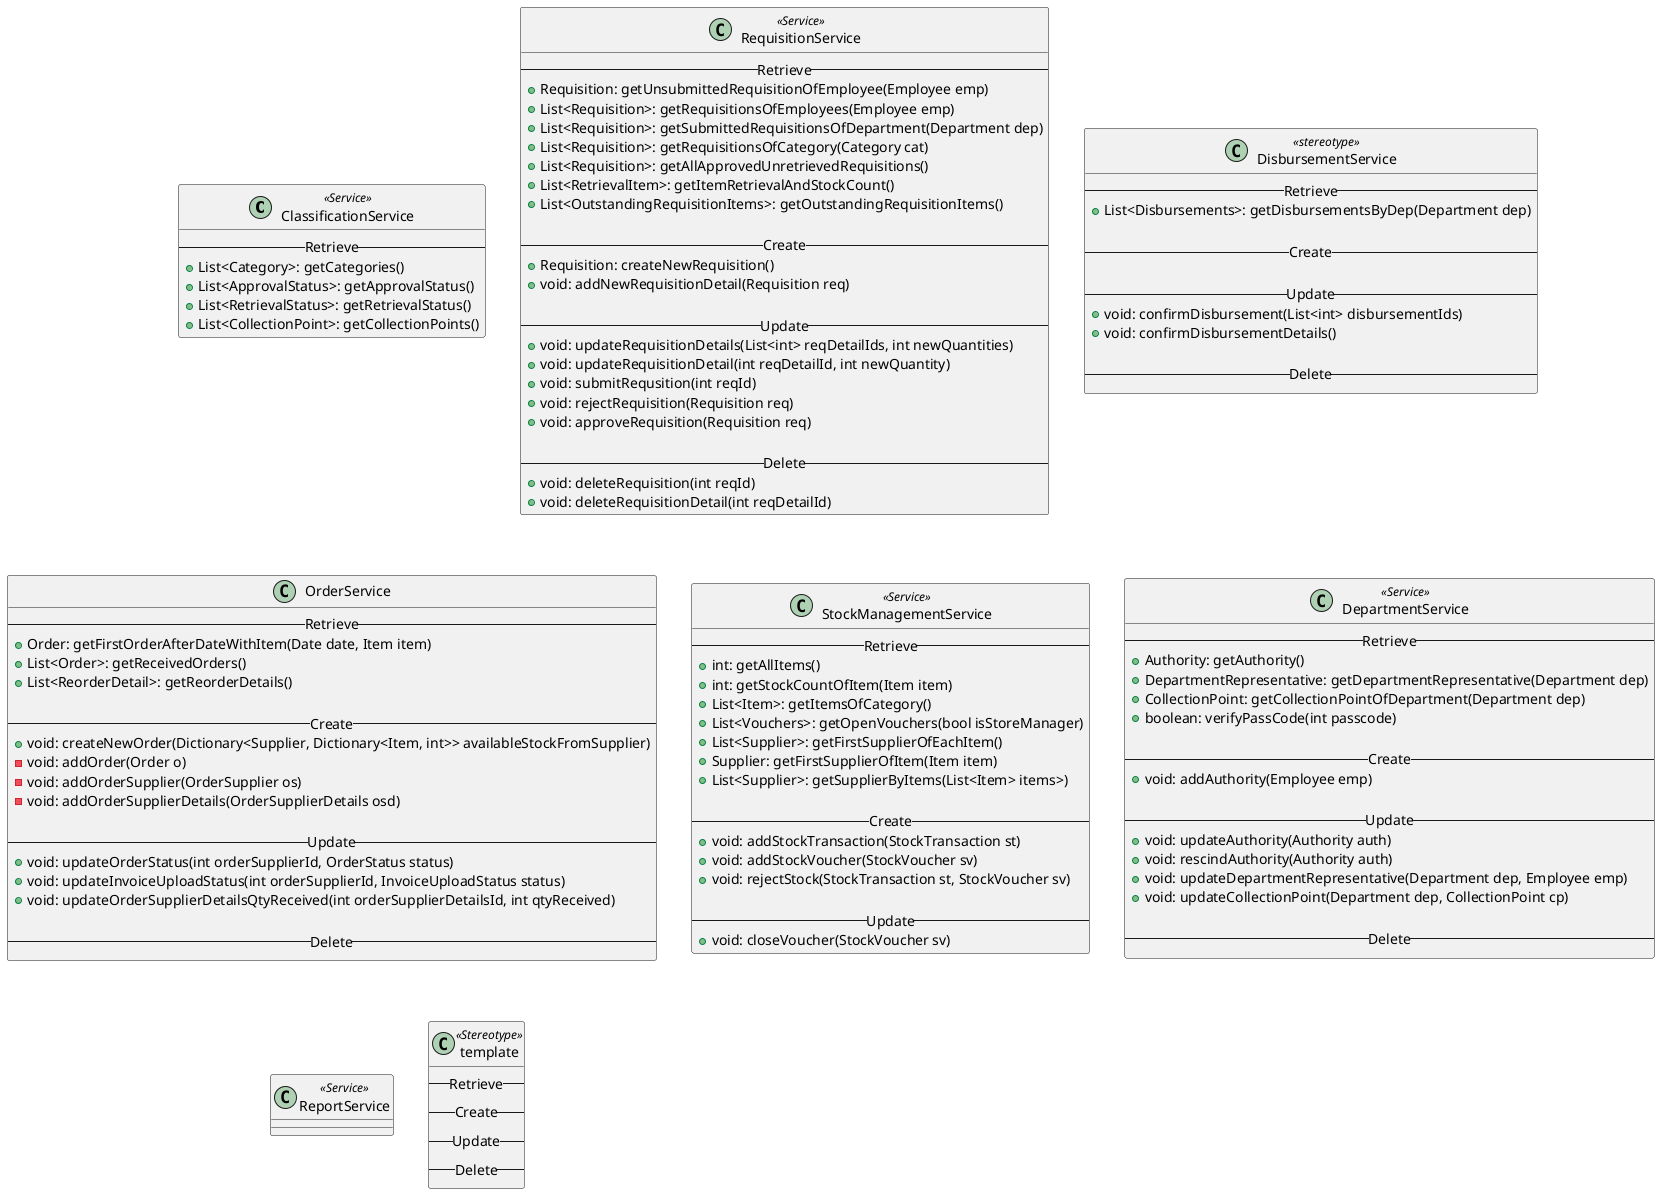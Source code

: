 [X] 2.2.1 Make new request
[X] 2.2.2 View Past Requsition Forms
[X] 2.2.4 Approve Requisition Forms
[X] 2.2.6 Delegate Authority
[X] 2.2.7 Appoint Department Department Representative
[X] 2.2.8 Change Collection Point

@startuml
class ClassificationService <<Service>> {
    --Retrieve--
    +List<Category>: getCategories()
    +List<ApprovalStatus>: getApprovalStatus()
    +List<RetrievalStatus>: getRetrievalStatus()
    +List<CollectionPoint>: getCollectionPoints()
}

class RequisitionService <<Service>> {
    --Retrieve--
    ' RequisitionDetails can be retrieved from Requisition object
    ' If no unsubmitted requsition, create new Requisition object for employee
    +Requisition: getUnsubmittedRequisitionOfEmployee(Employee emp)  
    +List<Requisition>: getRequisitionsOfEmployees(Employee emp)
    +List<Requisition>: getSubmittedRequisitionsOfDepartment(Department dep)
    +List<Requisition>: getRequisitionsOfCategory(Category cat)
    +List<Requisition>: getAllApprovedUnretrievedRequisitions()
    ' Gets data from RetrievalItems View
    +List<RetrievalItem>: getItemRetrievalAndStockCount()
    +List<OutstandingRequisitionItems>: getOutstandingRequisitionItems()

    --Create--
    +Requisition: createNewRequisition()
    +void: addNewRequisitionDetail(Requisition req)

    --Update--
    ' Loops through list and calls updateRequsitionDetail
    +void: updateRequisitionDetails(List<int> reqDetailIds, int newQuantities)
    +void: updateRequisitionDetail(int reqDetailId, int newQuantity)
    +void: submitRequsition(int reqId)
    +void: rejectRequisition(Requisition req)
    +void: approveRequisition(Requisition req)

    --Delete--
    +void: deleteRequisition(int reqId)
    +void: deleteRequisitionDetail(int reqDetailId)
}

class DisbursementService <<stereotype>> {
    --Retrieve--
    +List<Disbursements>: getDisbursementsByDep(Department dep)

    --Create--

    --Update--
    +void: confirmDisbursement(List<int> disbursementIds)
    ' calls StockManagementService.addStockVoucher if disbursed count and collected count is different
    +void: confirmDisbursementDetails()

    --Delete--
}

class OrderService {
    --Retrieve--
    ' Loops through and calls the second method
    +Order: getFirstOrderAfterDateWithItem(Date date, Item item)
    +List<Order>: getReceivedOrders()
    +List<ReorderDetail>: getReorderDetails()

    --Create--
    ' createNewOrder will call addOrder, addOrderSupplier and addOrderSupplierDetails
    +void: createNewOrder(Dictionary<Supplier, Dictionary<Item, int>> availableStockFromSupplier)
    -void: addOrder(Order o)
    -void: addOrderSupplier(OrderSupplier os)
    -void: addOrderSupplierDetails(OrderSupplierDetails osd)

    --Update--
    +void: updateOrderStatus(int orderSupplierId, OrderStatus status)
    +void: updateInvoiceUploadStatus(int orderSupplierId, InvoiceUploadStatus status)
    +void: updateOrderSupplierDetailsQtyReceived(int orderSupplierDetailsId, int qtyReceived)

    --Delete--
}

class StockManagementService <<Service>> {
    --Retrieve--
    +int: getAllItems()
    +int: getStockCountOfItem(Item item)
    +List<Item>: getItemsOfCategory()
    +List<Vouchers>: getOpenVouchers(bool isStoreManager) 
    +List<Supplier>: getFirstSupplierOfEachItem()
    +Supplier: getFirstSupplierOfItem(Item item)
    +List<Supplier>: getSupplierByItems(List<Item> items>)

    --Create--
    +void: addStockTransaction(StockTransaction st)
    +void: addStockVoucher(StockVoucher sv)
    ' Stock is rejected at disbursement. Insert a stockTransaction to add qty rejected back, and raise a stockVoucher
    +void: rejectStock(StockTransaction st, StockVoucher sv)

    --Update--
    +void: closeVoucher(StockVoucher sv)
}

class DepartmentService <<Service>> {
    --Retrieve--
    ' Get authorised person based on current date
    +Authority: getAuthority()
    +DepartmentRepresentative: getDepartmentRepresentative(Department dep)
    +CollectionPoint: getCollectionPointOfDepartment(Department dep)
    +boolean: verifyPassCode(int passcode)

    --Create--
    ' Add emp as Authority with start and end date, and add Dep Head with start date = emp end date + 1
    +void: addAuthority(Employee emp)

    --Update--
    +void: updateAuthority(Authority auth)
    +void: rescindAuthority(Authority auth)
    +void: updateDepartmentRepresentative(Department dep, Employee emp)
    +void: updateCollectionPoint(Department dep, CollectionPoint cp)

    --Delete--
}

class ReportService <<Service>>{
    ' To discuss with Khim Yang on how he wants the data to be stuctured
}

class template <<Stereotype>> {
    --Retrieve--
    --Create--
    --Update--
    --Delete--
}
@enduml